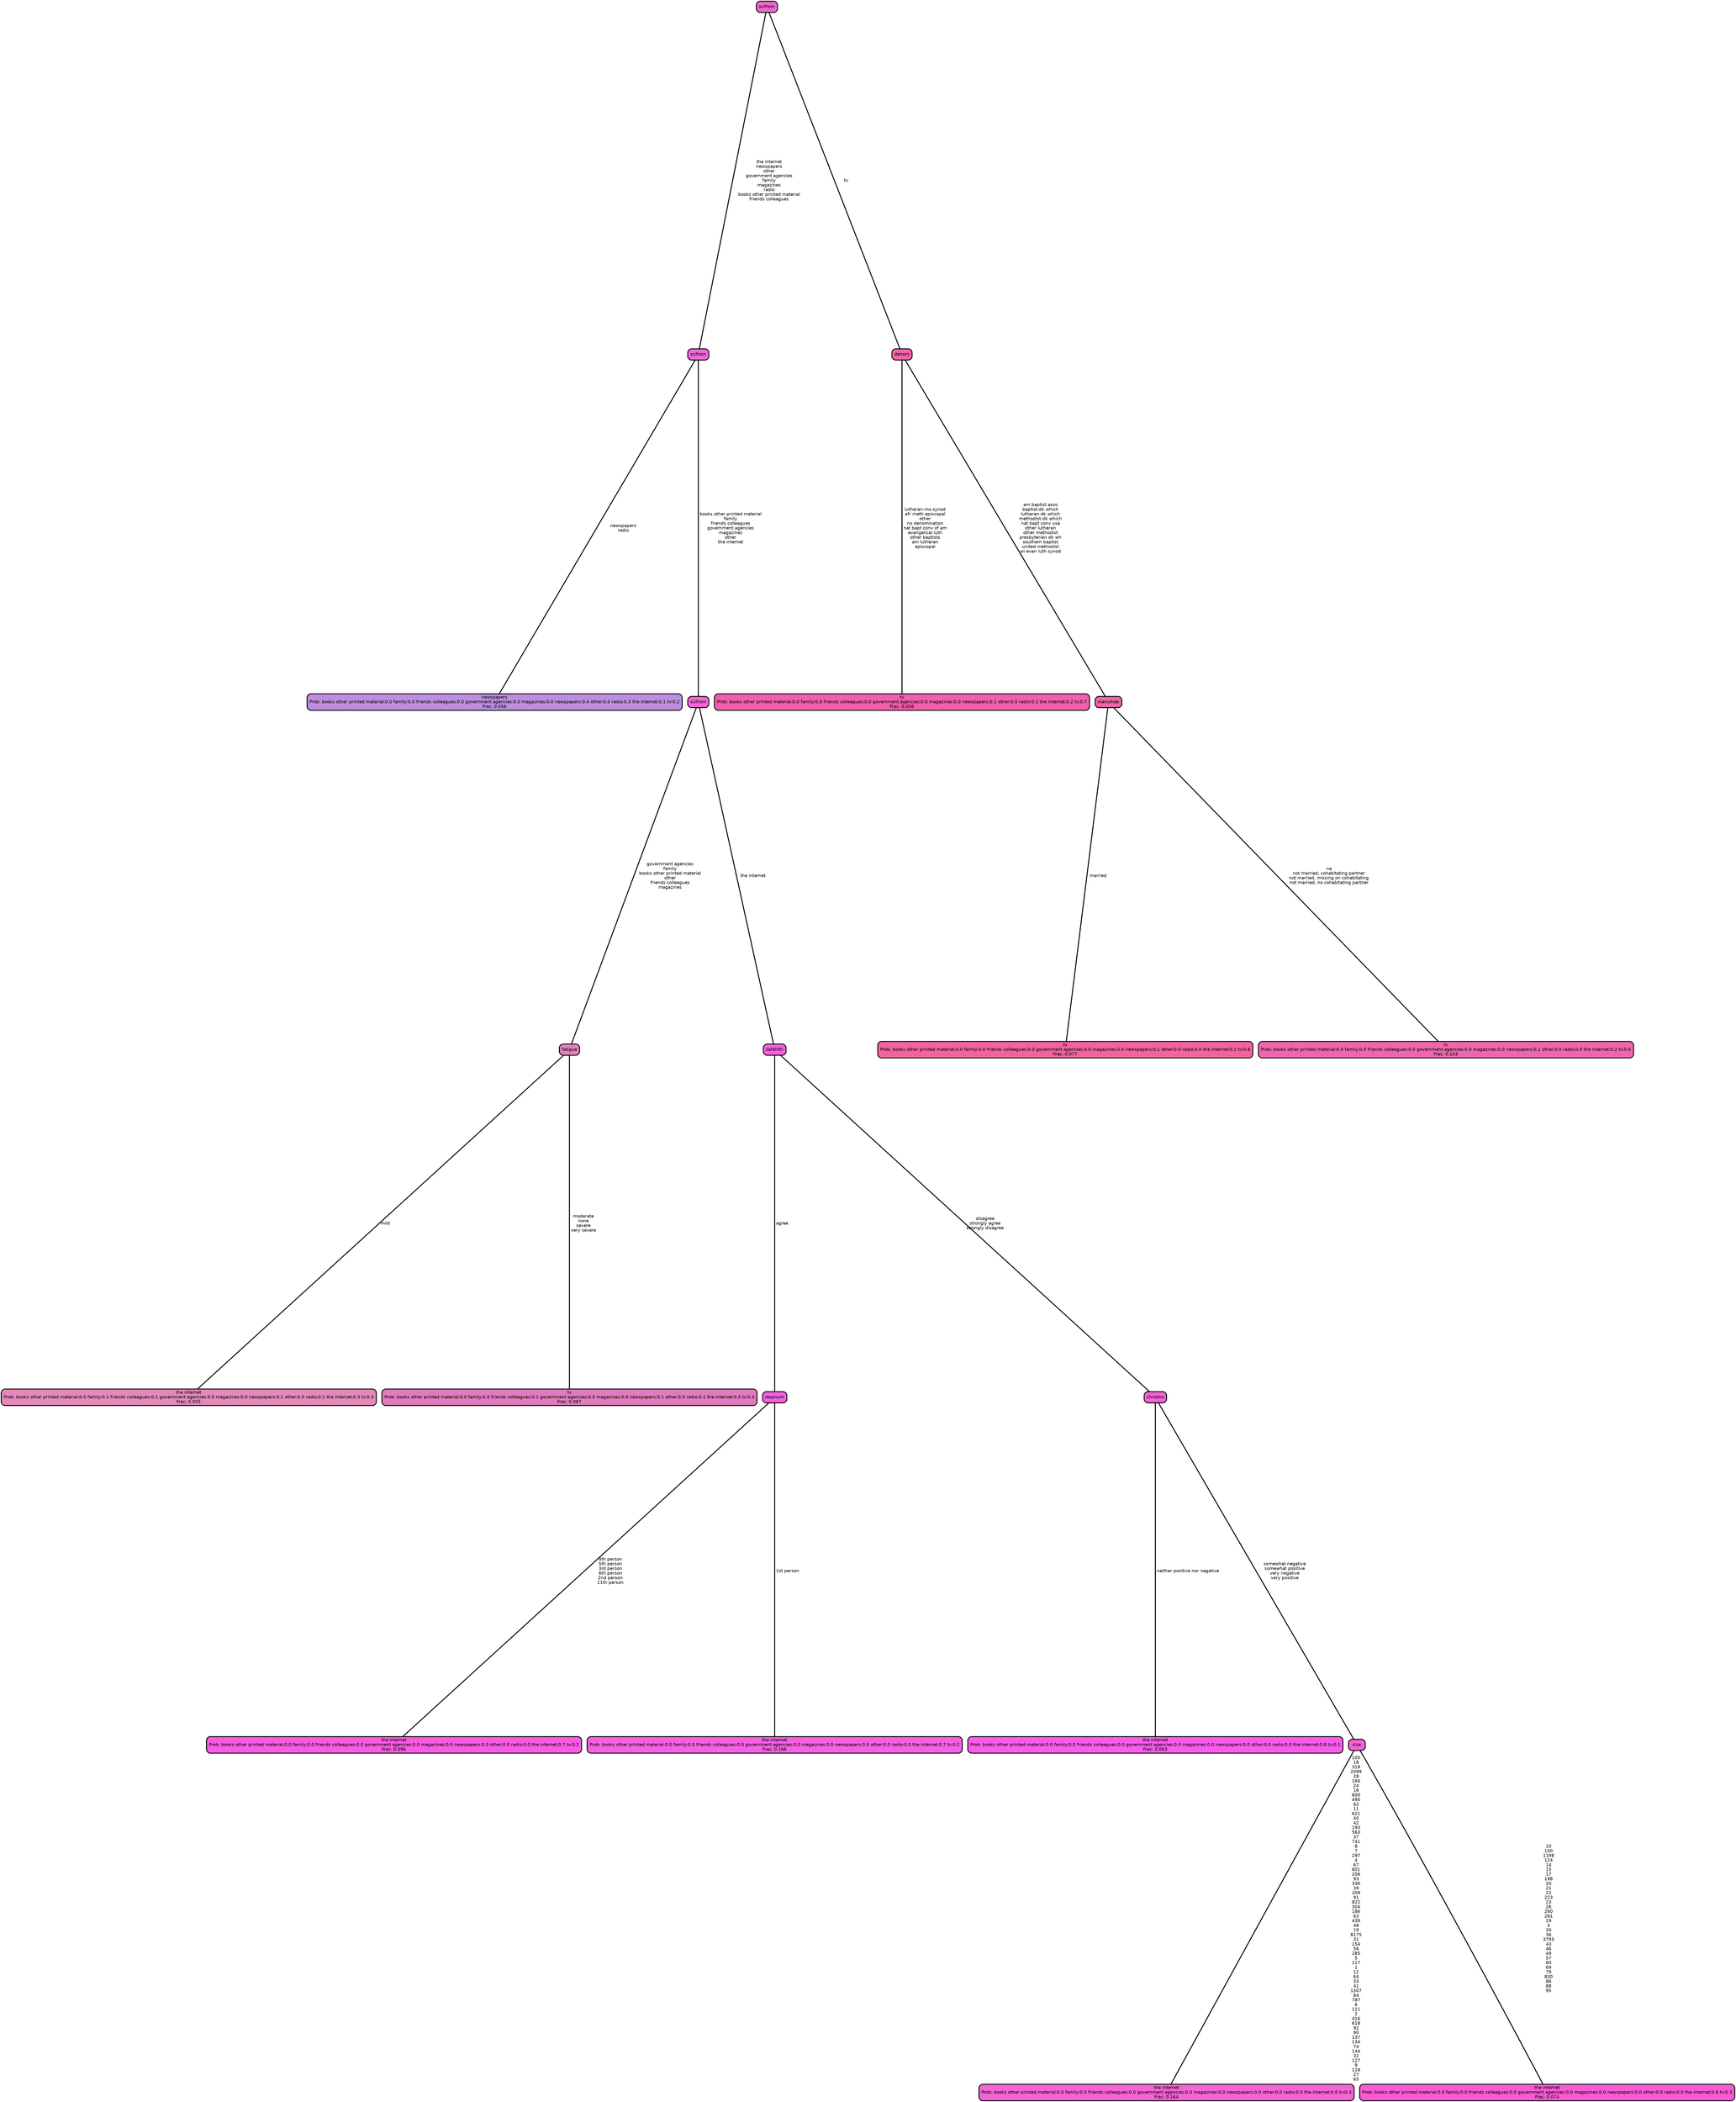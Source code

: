 graph Tree {
node [shape=box, style="filled, rounded",color="black",penwidth="3",fontcolor="black",                 fontname=helvetica] ;
graph [ranksep="0 equally", splines=straight,                 bgcolor=transparent, dpi=200] ;
edge [fontname=helvetica, color=black] ;
0 [label="newspapers
Prob: books other printed material:0.0 family:0.0 friends colleagues:0.0 government agencies:0.0 magazines:0.0 newspapers:0.4 other:0.0 radio:0.3 the internet:0.1 tv:0.2
Frac: 0.056", fillcolor="#bd8ede"] ;
1 [label="scifrom", fillcolor="#ef69d7"] ;
2 [label="the internet
Prob: books other printed material:0.0 family:0.1 friends colleagues:0.1 government agencies:0.0 magazines:0.0 newspapers:0.1 other:0.0 radio:0.1 the internet:0.3 tv:0.3
Frac: 0.055", fillcolor="#e489ba"] ;
3 [label="fatigue", fillcolor="#e281bd"] ;
4 [label="tv
Prob: books other printed material:0.0 family:0.0 friends colleagues:0.1 government agencies:0.0 magazines:0.0 newspapers:0.1 other:0.0 radio:0.1 the internet:0.3 tv:0.3
Frac: 0.087", fillcolor="#e17bbf"] ;
5 [label="scifrom", fillcolor="#f266d7"] ;
6 [label="the internet
Prob: books other printed material:0.0 family:0.0 friends colleagues:0.0 government agencies:0.0 magazines:0.0 newspapers:0.0 other:0.0 radio:0.0 the internet:0.7 tv:0.2
Frac: 0.096", fillcolor="#f95be1"] ;
7 [label="respnum", fillcolor="#f65fe2"] ;
8 [label="the internet
Prob: books other printed material:0.0 family:0.0 friends colleagues:0.0 government agencies:0.0 magazines:0.0 newspapers:0.0 other:0.0 radio:0.0 the internet:0.7 tv:0.2
Frac: 0.166", fillcolor="#f561e2"] ;
9 [label="safehlth", fillcolor="#f760dd"] ;
10 [label="the internet
Prob: books other printed material:0.0 family:0.0 friends colleagues:0.0 government agencies:0.0 magazines:0.0 newspapers:0.0 other:0.0 radio:0.0 the internet:0.8 tv:0.1
Frac: 0.063", fillcolor="#f95cea"] ;
11 [label="christns", fillcolor="#f760d9"] ;
12 [label="the internet
Prob: books other printed material:0.0 family:0.0 friends colleagues:0.0 government agencies:0.0 magazines:0.0 newspapers:0.0 other:0.0 radio:0.0 the internet:0.6 tv:0.3
Frac: 0.164", fillcolor="#f564d5"] ;
13 [label="size", fillcolor="#f661d5"] ;
14 [label="the internet
Prob: books other printed material:0.0 family:0.0 friends colleagues:0.0 government agencies:0.0 magazines:0.0 newspapers:0.0 other:0.0 radio:0.0 the internet:0.6 tv:0.3
Frac: 0.074", fillcolor="#f95bd4"] ;
15 [label="scifrom", fillcolor="#ef68cc"] ;
16 [label="tv
Prob: books other printed material:0.0 family:0.0 friends colleagues:0.0 government agencies:0.0 magazines:0.0 newspapers:0.1 other:0.0 radio:0.1 the internet:0.2 tv:0.7
Frac: 0.058", fillcolor="#f25faa"] ;
17 [label="denom", fillcolor="#f164a7"] ;
18 [label="tv
Prob: books other printed material:0.0 family:0.0 friends colleagues:0.0 government agencies:0.0 magazines:0.0 newspapers:0.1 other:0.0 radio:0.0 the internet:0.1 tv:0.8
Frac: 0.077", fillcolor="#f3639e"] ;
19 [label="marcohab", fillcolor="#f065a6"] ;
20 [label="tv
Prob: books other printed material:0.0 family:0.0 friends colleagues:0.0 government agencies:0.0 magazines:0.0 newspapers:0.1 other:0.0 radio:0.0 the internet:0.2 tv:0.6
Frac: 0.103", fillcolor="#ee67ac"] ;
1 -- 0 [label=" newspapers\n radio",penwidth=3] ;
1 -- 5 [label=" books other printed material\n family\n friends colleagues\n government agencies\n magazines\n other\n the internet",penwidth=3] ;
3 -- 2 [label=" mild",penwidth=3] ;
3 -- 4 [label=" moderate\n none\n severe\n very severe",penwidth=3] ;
5 -- 3 [label=" government agencies\n family\n books other printed material\n other\n friends colleagues\n magazines",penwidth=3] ;
5 -- 9 [label=" the internet",penwidth=3] ;
7 -- 6 [label=" 4th person\n 5th person\n 3rd person\n 6th person\n 2nd person\n 11th person",penwidth=3] ;
7 -- 8 [label=" 1st person",penwidth=3] ;
9 -- 7 [label=" agree",penwidth=3] ;
9 -- 11 [label=" disagree\n strongly agree\n strongly disagree",penwidth=3] ;
11 -- 10 [label=" neither positive nor negative",penwidth=3] ;
11 -- 13 [label=" somewhat negative\n somewhat positive\n very negative\n very positive",penwidth=3] ;
13 -- 12 [label=" 105\n 18\n 319\n 2099\n 28\n 166\n 24\n 16\n 600\n 495\n 62\n 11\n 621\n 40\n 42\n 193\n 563\n 37\n 741\n 8\n 7\n 297\n 4\n 67\n 601\n 206\n 93\n 336\n 39\n 209\n 91\n 822\n 304\n 186\n 63\n 439\n 48\n 19\n 8175\n 31\n 154\n 56\n 285\n 5\n 117\n 1\n 12\n 64\n 33\n 41\n 1307\n 84\n 787\n 6\n 111\n 2\n 416\n 618\n 92\n 90\n 137\n 134\n 74\n 144\n 32\n 127\n 9\n 118\n 27\n 65",penwidth=3] ;
13 -- 14 [label=" 10\n 100\n 1198\n 124\n 14\n 15\n 17\n 198\n 20\n 21\n 22\n 223\n 23\n 26\n 260\n 261\n 29\n 3\n 30\n 36\n 3793\n 43\n 46\n 49\n 57\n 60\n 69\n 79\n 830\n 86\n 88\n 95",penwidth=3] ;
15 -- 1 [label=" the internet\n newspapers\n other\n government agencies\n family\n magazines\n radio\n books other printed material\n friends colleagues",penwidth=3] ;
15 -- 17 [label=" tv",penwidth=3] ;
17 -- 16 [label=" lutheran-mo synod\n afr meth episcopal\n other\n no denomination\n nat bapt conv of am\n evangelical luth\n other baptists\n am lutheran\n episcopal",penwidth=3] ;
17 -- 19 [label=" am baptist asso\n baptist-dk which\n lutheran-dk which\n methodist-dk which\n nat bapt conv usa\n other lutheran\n other methodist\n presbyterian-dk wh\n southern baptist\n united methodist\n wi evan luth synod",penwidth=3] ;
19 -- 18 [label=" married",penwidth=3] ;
19 -- 20 [label=" na\n not married, cohabitating partner\n not married, missing on cohabitating\n not married, no cohabitating partner",penwidth=3] ;
{rank = same;}}